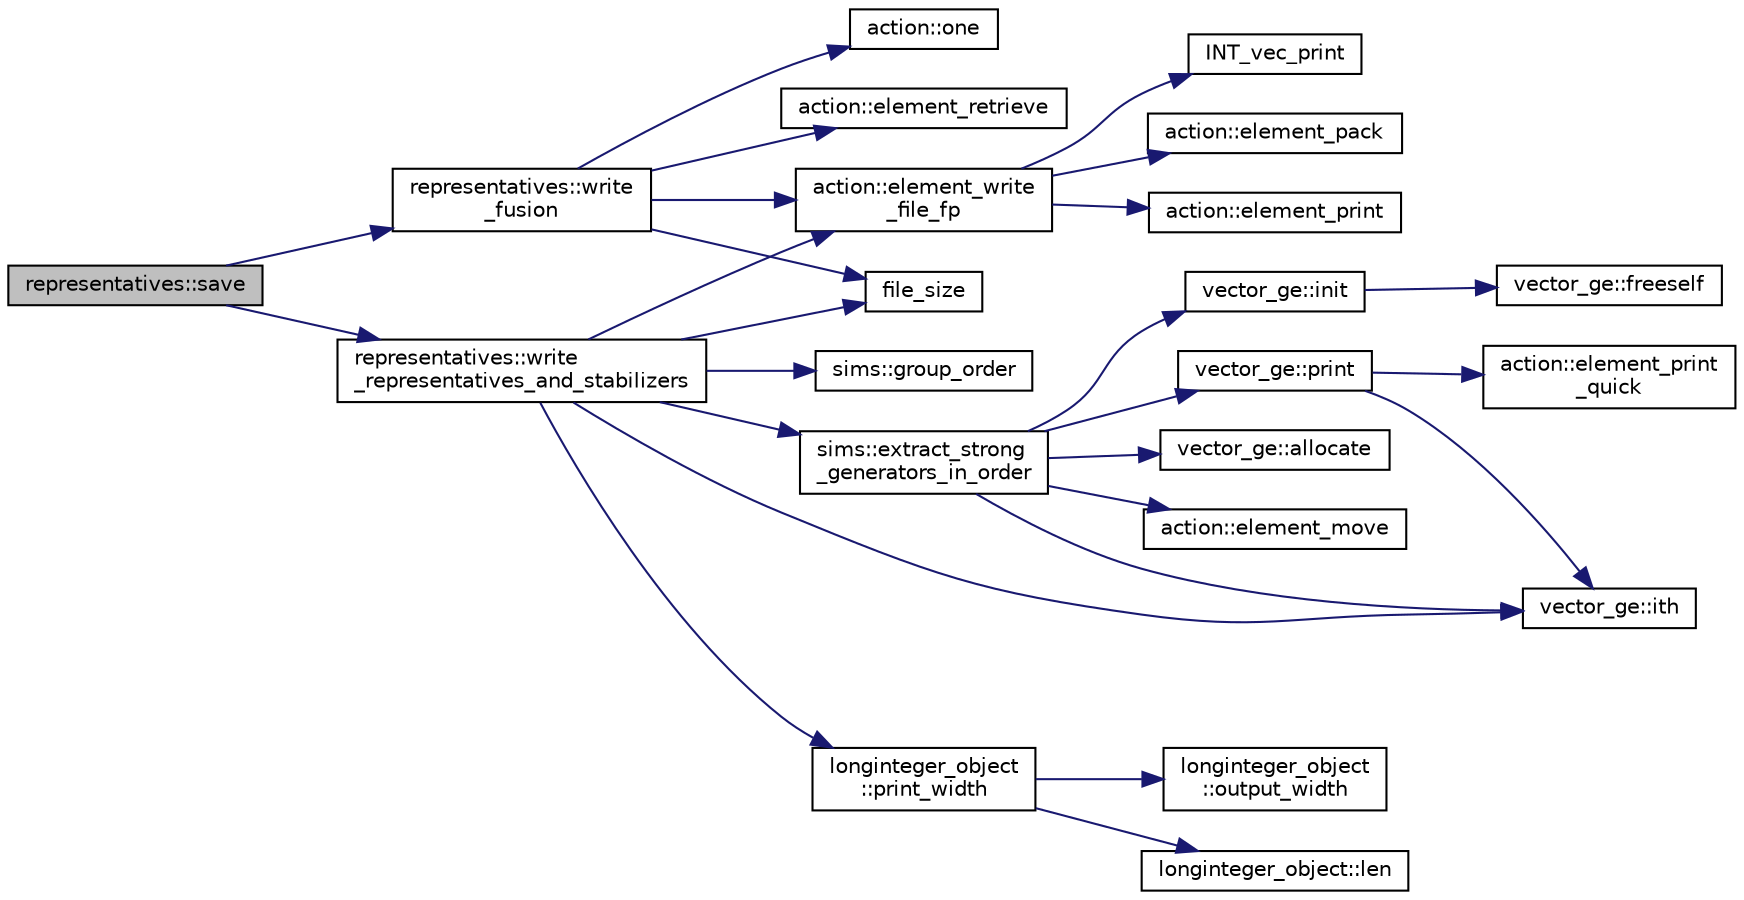 digraph "representatives::save"
{
  edge [fontname="Helvetica",fontsize="10",labelfontname="Helvetica",labelfontsize="10"];
  node [fontname="Helvetica",fontsize="10",shape=record];
  rankdir="LR";
  Node108 [label="representatives::save",height=0.2,width=0.4,color="black", fillcolor="grey75", style="filled", fontcolor="black"];
  Node108 -> Node109 [color="midnightblue",fontsize="10",style="solid",fontname="Helvetica"];
  Node109 [label="representatives::write\l_fusion",height=0.2,width=0.4,color="black", fillcolor="white", style="filled",URL="$da/dc1/classrepresentatives.html#a0f72413543cd660254b19cc5a49bfc39"];
  Node109 -> Node110 [color="midnightblue",fontsize="10",style="solid",fontname="Helvetica"];
  Node110 [label="action::one",height=0.2,width=0.4,color="black", fillcolor="white", style="filled",URL="$d2/d86/classaction.html#add7bc79f24ce000a0ca5a7c3f2ec6a55"];
  Node109 -> Node111 [color="midnightblue",fontsize="10",style="solid",fontname="Helvetica"];
  Node111 [label="action::element_retrieve",height=0.2,width=0.4,color="black", fillcolor="white", style="filled",URL="$d2/d86/classaction.html#ad28f6f8810ffbad64c1490f78e51e2b1"];
  Node109 -> Node112 [color="midnightblue",fontsize="10",style="solid",fontname="Helvetica"];
  Node112 [label="action::element_write\l_file_fp",height=0.2,width=0.4,color="black", fillcolor="white", style="filled",URL="$d2/d86/classaction.html#a74da797b9df8fdf82b584e065fe9de63"];
  Node112 -> Node113 [color="midnightblue",fontsize="10",style="solid",fontname="Helvetica"];
  Node113 [label="action::element_print",height=0.2,width=0.4,color="black", fillcolor="white", style="filled",URL="$d2/d86/classaction.html#ae38c3ef3c1125213733d63c6fc3c40cd"];
  Node112 -> Node114 [color="midnightblue",fontsize="10",style="solid",fontname="Helvetica"];
  Node114 [label="INT_vec_print",height=0.2,width=0.4,color="black", fillcolor="white", style="filled",URL="$df/dbf/sajeeb_8_c.html#a79a5901af0b47dd0d694109543c027fe"];
  Node112 -> Node115 [color="midnightblue",fontsize="10",style="solid",fontname="Helvetica"];
  Node115 [label="action::element_pack",height=0.2,width=0.4,color="black", fillcolor="white", style="filled",URL="$d2/d86/classaction.html#a48a10a87c09b4b37c36eac1180884140"];
  Node109 -> Node116 [color="midnightblue",fontsize="10",style="solid",fontname="Helvetica"];
  Node116 [label="file_size",height=0.2,width=0.4,color="black", fillcolor="white", style="filled",URL="$df/dbf/sajeeb_8_c.html#a5c37cf5785204b6e9adf647dc14d0e50"];
  Node108 -> Node117 [color="midnightblue",fontsize="10",style="solid",fontname="Helvetica"];
  Node117 [label="representatives::write\l_representatives_and_stabilizers",height=0.2,width=0.4,color="black", fillcolor="white", style="filled",URL="$da/dc1/classrepresentatives.html#a63e383a197b4f354b1226db6b67414df"];
  Node117 -> Node118 [color="midnightblue",fontsize="10",style="solid",fontname="Helvetica"];
  Node118 [label="sims::group_order",height=0.2,width=0.4,color="black", fillcolor="white", style="filled",URL="$d9/df3/classsims.html#aa442445175656570fa35febbe790efad"];
  Node117 -> Node119 [color="midnightblue",fontsize="10",style="solid",fontname="Helvetica"];
  Node119 [label="sims::extract_strong\l_generators_in_order",height=0.2,width=0.4,color="black", fillcolor="white", style="filled",URL="$d9/df3/classsims.html#aeaf4ae6bb916342a66470730af69923a"];
  Node119 -> Node120 [color="midnightblue",fontsize="10",style="solid",fontname="Helvetica"];
  Node120 [label="vector_ge::init",height=0.2,width=0.4,color="black", fillcolor="white", style="filled",URL="$d4/d6e/classvector__ge.html#afe1d6befd1f1501e6be34afbaa9d30a8"];
  Node120 -> Node121 [color="midnightblue",fontsize="10",style="solid",fontname="Helvetica"];
  Node121 [label="vector_ge::freeself",height=0.2,width=0.4,color="black", fillcolor="white", style="filled",URL="$d4/d6e/classvector__ge.html#aa002e4b715cc73a9b8b367d29700b452"];
  Node119 -> Node122 [color="midnightblue",fontsize="10",style="solid",fontname="Helvetica"];
  Node122 [label="vector_ge::allocate",height=0.2,width=0.4,color="black", fillcolor="white", style="filled",URL="$d4/d6e/classvector__ge.html#a35b062a9201b30f0a87bf87702d243ae"];
  Node119 -> Node123 [color="midnightblue",fontsize="10",style="solid",fontname="Helvetica"];
  Node123 [label="action::element_move",height=0.2,width=0.4,color="black", fillcolor="white", style="filled",URL="$d2/d86/classaction.html#a550947491bbb534d3d7951f50198a874"];
  Node119 -> Node124 [color="midnightblue",fontsize="10",style="solid",fontname="Helvetica"];
  Node124 [label="vector_ge::ith",height=0.2,width=0.4,color="black", fillcolor="white", style="filled",URL="$d4/d6e/classvector__ge.html#a1ff002e8b746a9beb119d57dcd4a15ff"];
  Node119 -> Node125 [color="midnightblue",fontsize="10",style="solid",fontname="Helvetica"];
  Node125 [label="vector_ge::print",height=0.2,width=0.4,color="black", fillcolor="white", style="filled",URL="$d4/d6e/classvector__ge.html#a0d260cce035c20b32d7989c50670aa8a"];
  Node125 -> Node126 [color="midnightblue",fontsize="10",style="solid",fontname="Helvetica"];
  Node126 [label="action::element_print\l_quick",height=0.2,width=0.4,color="black", fillcolor="white", style="filled",URL="$d2/d86/classaction.html#a4844680cf6750396f76494a28655265b"];
  Node125 -> Node124 [color="midnightblue",fontsize="10",style="solid",fontname="Helvetica"];
  Node117 -> Node127 [color="midnightblue",fontsize="10",style="solid",fontname="Helvetica"];
  Node127 [label="longinteger_object\l::print_width",height=0.2,width=0.4,color="black", fillcolor="white", style="filled",URL="$dd/d7e/classlonginteger__object.html#a36a64729f6603815c359b0d6c9673478"];
  Node127 -> Node128 [color="midnightblue",fontsize="10",style="solid",fontname="Helvetica"];
  Node128 [label="longinteger_object::len",height=0.2,width=0.4,color="black", fillcolor="white", style="filled",URL="$dd/d7e/classlonginteger__object.html#a0bfeae35be8a6fd44ed7f76413596ab1"];
  Node127 -> Node129 [color="midnightblue",fontsize="10",style="solid",fontname="Helvetica"];
  Node129 [label="longinteger_object\l::output_width",height=0.2,width=0.4,color="black", fillcolor="white", style="filled",URL="$dd/d7e/classlonginteger__object.html#a5d4daf2db78de4c3e12aacfd4ac558af"];
  Node117 -> Node112 [color="midnightblue",fontsize="10",style="solid",fontname="Helvetica"];
  Node117 -> Node124 [color="midnightblue",fontsize="10",style="solid",fontname="Helvetica"];
  Node117 -> Node116 [color="midnightblue",fontsize="10",style="solid",fontname="Helvetica"];
}
